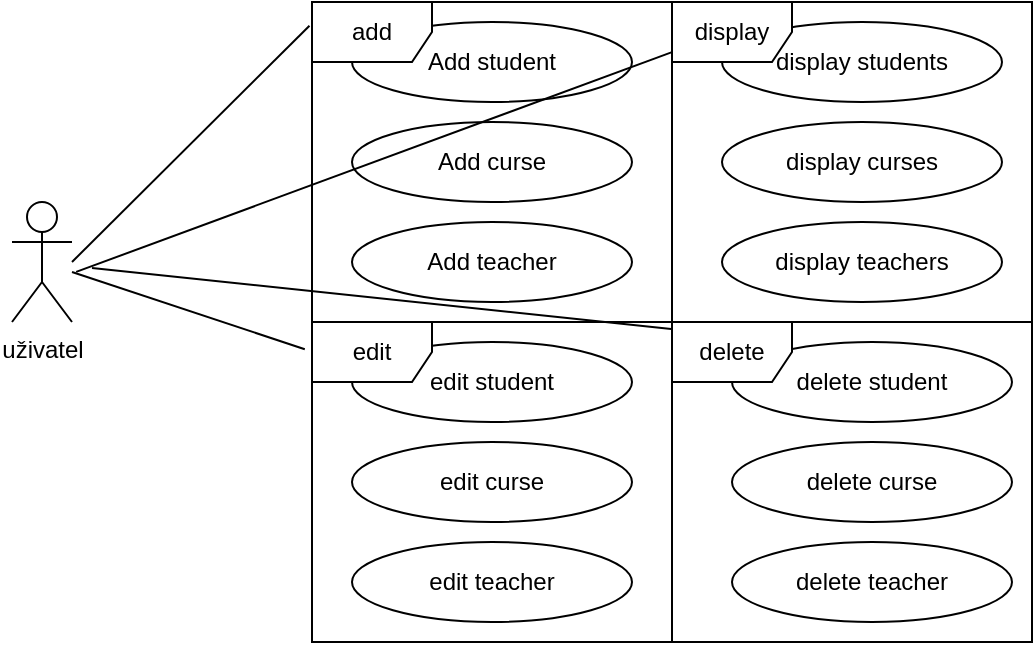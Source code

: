 <mxfile version="23.0.2" type="device">
  <diagram name="Page-1" id="e7e014a7-5840-1c2e-5031-d8a46d1fe8dd">
    <mxGraphModel dx="720" dy="422" grid="1" gridSize="10" guides="1" tooltips="1" connect="1" arrows="1" fold="1" page="1" pageScale="1" pageWidth="1169" pageHeight="826" background="none" math="0" shadow="0">
      <root>
        <mxCell id="0" />
        <mxCell id="1" parent="0" />
        <mxCell id="06taHDCgNB13A3YxsIw0-41" value="uživatel" style="shape=umlActor;verticalLabelPosition=bottom;verticalAlign=top;html=1;" vertex="1" parent="1">
          <mxGeometry x="90" y="260" width="30" height="60" as="geometry" />
        </mxCell>
        <mxCell id="06taHDCgNB13A3YxsIw0-44" value="Add teacher" style="ellipse;whiteSpace=wrap;html=1;" vertex="1" parent="1">
          <mxGeometry x="260" y="270" width="140" height="40" as="geometry" />
        </mxCell>
        <mxCell id="06taHDCgNB13A3YxsIw0-45" value="Add curse" style="ellipse;whiteSpace=wrap;html=1;" vertex="1" parent="1">
          <mxGeometry x="260" y="220" width="140" height="40" as="geometry" />
        </mxCell>
        <mxCell id="06taHDCgNB13A3YxsIw0-46" value="Add student" style="ellipse;whiteSpace=wrap;html=1;" vertex="1" parent="1">
          <mxGeometry x="260" y="170" width="140" height="40" as="geometry" />
        </mxCell>
        <mxCell id="06taHDCgNB13A3YxsIw0-47" value="edit student" style="ellipse;whiteSpace=wrap;html=1;" vertex="1" parent="1">
          <mxGeometry x="260" y="330" width="140" height="40" as="geometry" />
        </mxCell>
        <mxCell id="06taHDCgNB13A3YxsIw0-48" value="edit curse" style="ellipse;whiteSpace=wrap;html=1;" vertex="1" parent="1">
          <mxGeometry x="260" y="380" width="140" height="40" as="geometry" />
        </mxCell>
        <mxCell id="06taHDCgNB13A3YxsIw0-49" value="edit teacher" style="ellipse;whiteSpace=wrap;html=1;" vertex="1" parent="1">
          <mxGeometry x="260" y="430" width="140" height="40" as="geometry" />
        </mxCell>
        <mxCell id="06taHDCgNB13A3YxsIw0-50" value="display teachers" style="ellipse;whiteSpace=wrap;html=1;" vertex="1" parent="1">
          <mxGeometry x="445" y="270" width="140" height="40" as="geometry" />
        </mxCell>
        <mxCell id="06taHDCgNB13A3YxsIw0-51" value="display curses" style="ellipse;whiteSpace=wrap;html=1;" vertex="1" parent="1">
          <mxGeometry x="445" y="220" width="140" height="40" as="geometry" />
        </mxCell>
        <mxCell id="06taHDCgNB13A3YxsIw0-52" value="display students" style="ellipse;whiteSpace=wrap;html=1;" vertex="1" parent="1">
          <mxGeometry x="445" y="170" width="140" height="40" as="geometry" />
        </mxCell>
        <mxCell id="06taHDCgNB13A3YxsIw0-56" value="delete teacher" style="ellipse;whiteSpace=wrap;html=1;" vertex="1" parent="1">
          <mxGeometry x="450" y="430" width="140" height="40" as="geometry" />
        </mxCell>
        <mxCell id="06taHDCgNB13A3YxsIw0-57" value="delete curse" style="ellipse;whiteSpace=wrap;html=1;" vertex="1" parent="1">
          <mxGeometry x="450" y="380" width="140" height="40" as="geometry" />
        </mxCell>
        <mxCell id="06taHDCgNB13A3YxsIw0-58" value="delete student" style="ellipse;whiteSpace=wrap;html=1;" vertex="1" parent="1">
          <mxGeometry x="450" y="330" width="140" height="40" as="geometry" />
        </mxCell>
        <mxCell id="06taHDCgNB13A3YxsIw0-59" value="edit" style="shape=umlFrame;whiteSpace=wrap;html=1;pointerEvents=0;" vertex="1" parent="1">
          <mxGeometry x="240" y="320" width="180" height="160" as="geometry" />
        </mxCell>
        <mxCell id="06taHDCgNB13A3YxsIw0-60" value="add" style="shape=umlFrame;whiteSpace=wrap;html=1;pointerEvents=0;" vertex="1" parent="1">
          <mxGeometry x="240" y="160" width="180" height="160" as="geometry" />
        </mxCell>
        <mxCell id="06taHDCgNB13A3YxsIw0-61" value="display" style="shape=umlFrame;whiteSpace=wrap;html=1;pointerEvents=0;" vertex="1" parent="1">
          <mxGeometry x="420" y="160" width="180" height="160" as="geometry" />
        </mxCell>
        <mxCell id="06taHDCgNB13A3YxsIw0-62" value="delete" style="shape=umlFrame;whiteSpace=wrap;html=1;pointerEvents=0;" vertex="1" parent="1">
          <mxGeometry x="420" y="320" width="180" height="160" as="geometry" />
        </mxCell>
        <mxCell id="06taHDCgNB13A3YxsIw0-68" value="" style="endArrow=none;html=1;rounded=0;entryX=-0.007;entryY=0.074;entryDx=0;entryDy=0;entryPerimeter=0;" edge="1" parent="1" target="06taHDCgNB13A3YxsIw0-60">
          <mxGeometry width="50" height="50" relative="1" as="geometry">
            <mxPoint x="120" y="290" as="sourcePoint" />
            <mxPoint x="170" y="240" as="targetPoint" />
          </mxGeometry>
        </mxCell>
        <mxCell id="06taHDCgNB13A3YxsIw0-69" value="" style="endArrow=none;html=1;rounded=0;entryX=-0.02;entryY=0.085;entryDx=0;entryDy=0;entryPerimeter=0;" edge="1" parent="1" source="06taHDCgNB13A3YxsIw0-41" target="06taHDCgNB13A3YxsIw0-59">
          <mxGeometry width="50" height="50" relative="1" as="geometry">
            <mxPoint x="130" y="300" as="sourcePoint" />
            <mxPoint x="250" y="249" as="targetPoint" />
          </mxGeometry>
        </mxCell>
        <mxCell id="06taHDCgNB13A3YxsIw0-70" value="" style="endArrow=none;html=1;rounded=0;entryX=-0.002;entryY=0.022;entryDx=0;entryDy=0;entryPerimeter=0;" edge="1" parent="1" target="06taHDCgNB13A3YxsIw0-62">
          <mxGeometry width="50" height="50" relative="1" as="geometry">
            <mxPoint x="130" y="293" as="sourcePoint" />
            <mxPoint x="248" y="380" as="targetPoint" />
          </mxGeometry>
        </mxCell>
        <mxCell id="06taHDCgNB13A3YxsIw0-71" value="" style="endArrow=none;html=1;rounded=0;entryX=0.044;entryY=0.188;entryDx=0;entryDy=0;entryPerimeter=0;" edge="1" parent="1">
          <mxGeometry width="50" height="50" relative="1" as="geometry">
            <mxPoint x="122.08" y="294.96" as="sourcePoint" />
            <mxPoint x="420.0" y="185.04" as="targetPoint" />
          </mxGeometry>
        </mxCell>
      </root>
    </mxGraphModel>
  </diagram>
</mxfile>
